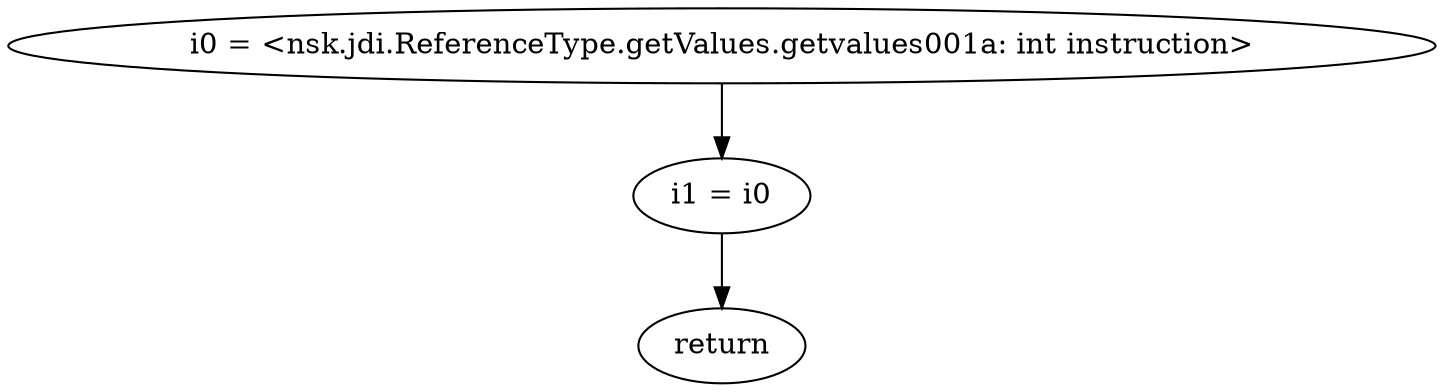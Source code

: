 digraph "unitGraph" {
    "i0 = <nsk.jdi.ReferenceType.getValues.getvalues001a: int instruction>"
    "i1 = i0"
    "return"
    "i0 = <nsk.jdi.ReferenceType.getValues.getvalues001a: int instruction>"->"i1 = i0";
    "i1 = i0"->"return";
}
